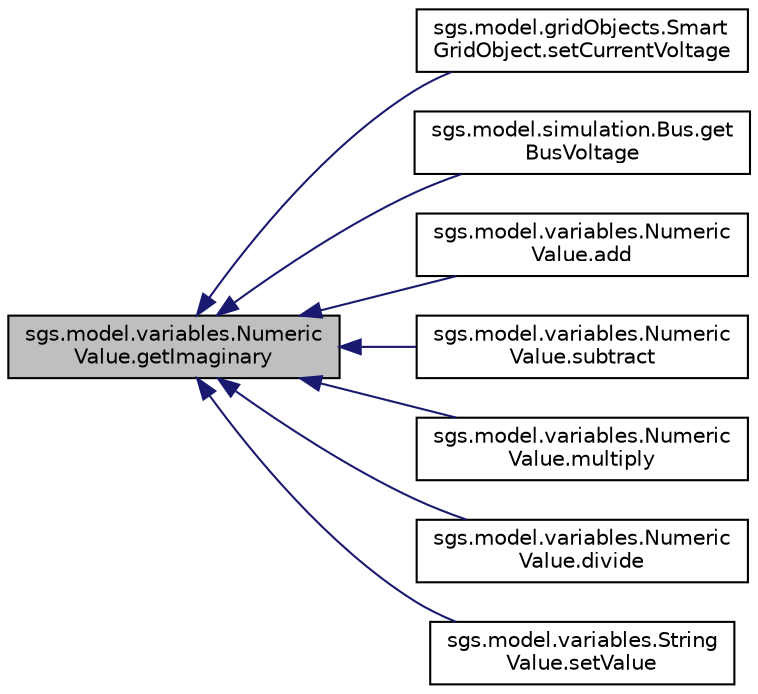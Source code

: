 digraph "sgs.model.variables.NumericValue.getImaginary"
{
  edge [fontname="Helvetica",fontsize="10",labelfontname="Helvetica",labelfontsize="10"];
  node [fontname="Helvetica",fontsize="10",shape=record];
  rankdir="LR";
  Node1 [label="sgs.model.variables.Numeric\lValue.getImaginary",height=0.2,width=0.4,color="black", fillcolor="grey75", style="filled" fontcolor="black"];
  Node1 -> Node2 [dir="back",color="midnightblue",fontsize="10",style="solid"];
  Node2 [label="sgs.model.gridObjects.Smart\lGridObject.setCurrentVoltage",height=0.2,width=0.4,color="black", fillcolor="white", style="filled",URL="$classsgs_1_1model_1_1grid_objects_1_1_smart_grid_object.html#ae46e489d906d0d7965e6d6a4253eeadc"];
  Node1 -> Node3 [dir="back",color="midnightblue",fontsize="10",style="solid"];
  Node3 [label="sgs.model.simulation.Bus.get\lBusVoltage",height=0.2,width=0.4,color="black", fillcolor="white", style="filled",URL="$classsgs_1_1model_1_1simulation_1_1_bus.html#a5c64f26a94e79f70ef372a535d94dae0"];
  Node1 -> Node4 [dir="back",color="midnightblue",fontsize="10",style="solid"];
  Node4 [label="sgs.model.variables.Numeric\lValue.add",height=0.2,width=0.4,color="black", fillcolor="white", style="filled",URL="$classsgs_1_1model_1_1variables_1_1_numeric_value.html#abe757864eb97592e2a2292e1fb264829"];
  Node1 -> Node5 [dir="back",color="midnightblue",fontsize="10",style="solid"];
  Node5 [label="sgs.model.variables.Numeric\lValue.subtract",height=0.2,width=0.4,color="black", fillcolor="white", style="filled",URL="$classsgs_1_1model_1_1variables_1_1_numeric_value.html#ae1012188c65ac61454a190eaa2f442fc"];
  Node1 -> Node6 [dir="back",color="midnightblue",fontsize="10",style="solid"];
  Node6 [label="sgs.model.variables.Numeric\lValue.multiply",height=0.2,width=0.4,color="black", fillcolor="white", style="filled",URL="$classsgs_1_1model_1_1variables_1_1_numeric_value.html#ab502ae22f5d9d2f38629b2c13704410f"];
  Node1 -> Node7 [dir="back",color="midnightblue",fontsize="10",style="solid"];
  Node7 [label="sgs.model.variables.Numeric\lValue.divide",height=0.2,width=0.4,color="black", fillcolor="white", style="filled",URL="$classsgs_1_1model_1_1variables_1_1_numeric_value.html#a9488498e975f1d24933582c4e893696a"];
  Node1 -> Node8 [dir="back",color="midnightblue",fontsize="10",style="solid"];
  Node8 [label="sgs.model.variables.String\lValue.setValue",height=0.2,width=0.4,color="black", fillcolor="white", style="filled",URL="$classsgs_1_1model_1_1variables_1_1_string_value.html#a0cd82d2ad64d37991c8ff2cb2ad42eaa"];
}
